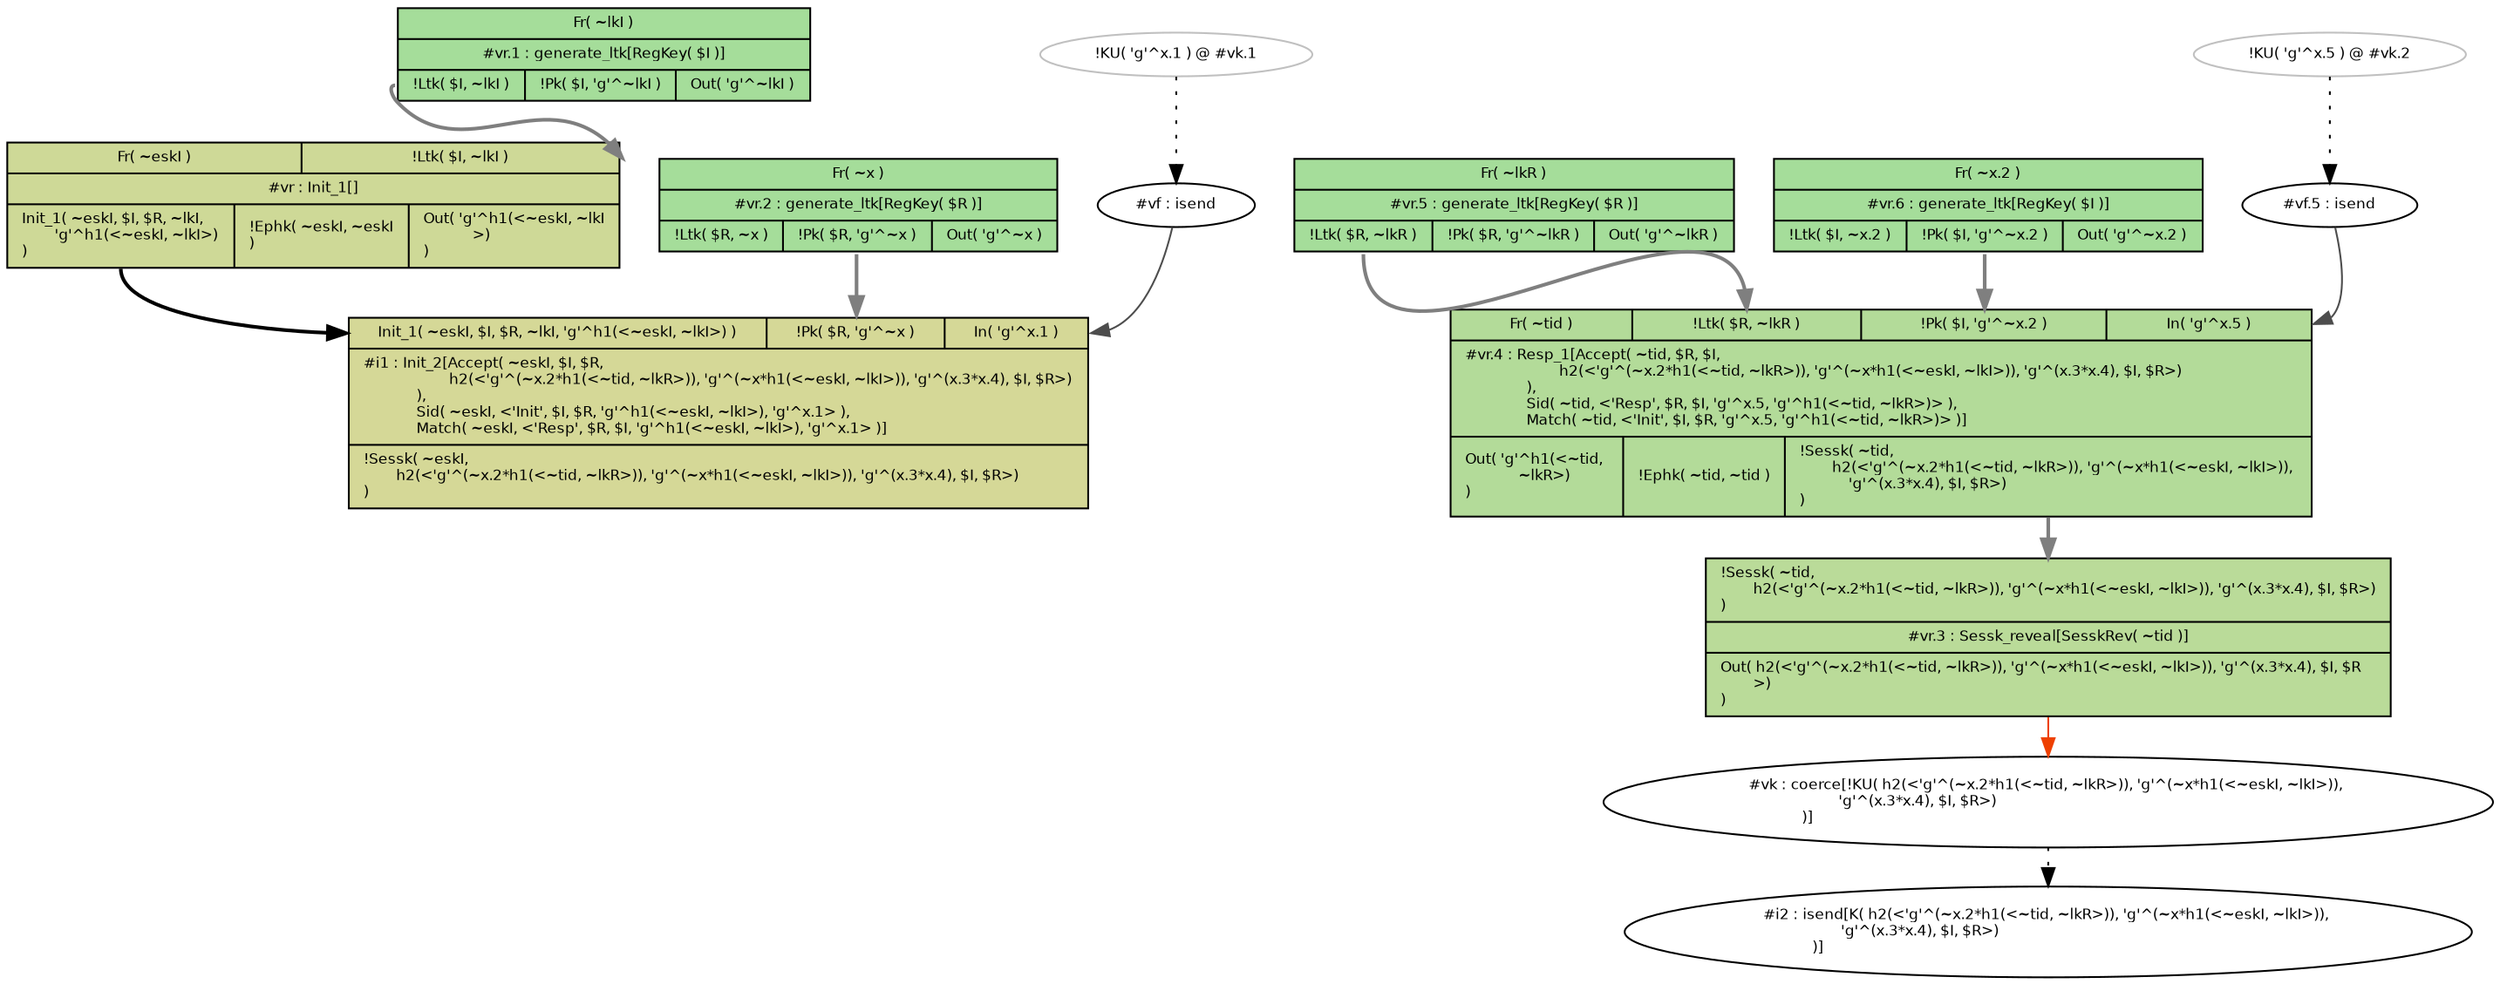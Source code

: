 // blaat: niet
digraph G {
nodesep="0.3";
ranksep="0.3";
node[fontsize="8",fontname="Helvetica",width="0.3",height="0.2"];
edge[fontsize="8",fontname="Helvetica"];
n5[shape="record",label="{{<n0> Init_1( ~eskI, $I, $R, ~lkI, 'g'^h1(\<~eskI, ~lkI\>) )|<n1> !Pk( $R, 'g'^~x )|<n2> In( 'g'^x.1 )}|{<n3> #i1 : Init_2[Accept( ~eskI, $I, $R,\l&nbsp;&nbsp;&nbsp;&nbsp;&nbsp;&nbsp;&nbsp;&nbsp;&nbsp;&nbsp;&nbsp;&nbsp;&nbsp;&nbsp;&nbsp;&nbsp;&nbsp;&nbsp;&nbsp;&nbsp;&nbsp;h2(\<'g'^(~x.2*h1(\<~tid, ~lkR\>)), 'g'^(~x*h1(\<~eskI, ~lkI\>)), 'g'^(x.3*x.4), $I, $R\>)\l&nbsp;&nbsp;&nbsp;&nbsp;&nbsp;&nbsp;&nbsp;&nbsp;&nbsp;&nbsp;&nbsp;&nbsp;&nbsp;),\l&nbsp;&nbsp;&nbsp;&nbsp;&nbsp;&nbsp;&nbsp;&nbsp;&nbsp;&nbsp;&nbsp;&nbsp;&nbsp;Sid( ~eskI, \<'Init', $I, $R, 'g'^h1(\<~eskI, ~lkI\>), 'g'^x.1\> ),\l&nbsp;&nbsp;&nbsp;&nbsp;&nbsp;&nbsp;&nbsp;&nbsp;&nbsp;&nbsp;&nbsp;&nbsp;&nbsp;Match( ~eskI, \<'Resp', $R, $I, 'g'^h1(\<~eskI, ~lkI\>), 'g'^x.1\> )]\l}|{<n4> !Sessk( ~eskI,\l&nbsp;&nbsp;&nbsp;&nbsp;&nbsp;&nbsp;&nbsp;&nbsp;h2(\<'g'^(~x.2*h1(\<~tid, ~lkR\>)), 'g'^(~x*h1(\<~eskI, ~lkI\>)), 'g'^(x.3*x.4), $I, $R\>)\l)\l}}",fillcolor="#d5d897",style="filled"];
n6[label="#i2 : isend[K( h2(<'g'^(~x.2*h1(<~tid, ~lkR>)), 'g'^(~x*h1(<~eskI, ~lkI>)), \l&nbsp;&nbsp;&nbsp;&nbsp;&nbsp;&nbsp;&nbsp;&nbsp;&nbsp;&nbsp;&nbsp;&nbsp;&nbsp;&nbsp;&nbsp;&nbsp;&nbsp;&nbsp;&nbsp;'g'^(x.3*x.4), $I, $R>)\l&nbsp;&nbsp;&nbsp;&nbsp;&nbsp;&nbsp;&nbsp;&nbsp;&nbsp;&nbsp;&nbsp;&nbsp;)]\l",shape="ellipse"];
n7[label="#vf : isend",shape="ellipse"];
n8[label="#vk : coerce[!KU( h2(<'g'^(~x.2*h1(<~tid, ~lkR>)), 'g'^(~x*h1(<~eskI, ~lkI>)), \l&nbsp;&nbsp;&nbsp;&nbsp;&nbsp;&nbsp;&nbsp;&nbsp;&nbsp;&nbsp;&nbsp;&nbsp;&nbsp;&nbsp;&nbsp;&nbsp;&nbsp;&nbsp;&nbsp;&nbsp;&nbsp;&nbsp;'g'^(x.3*x.4), $I, $R>)\l&nbsp;&nbsp;&nbsp;&nbsp;&nbsp;&nbsp;&nbsp;&nbsp;&nbsp;&nbsp;&nbsp;&nbsp;&nbsp;)]\l",shape="ellipse"];
n15[shape="record",label="{{<n9> Fr( ~eskI )|<n10> !Ltk( $I, ~lkI )}|{<n11> #vr : Init_1[]}|{<n12> Init_1( ~eskI, $I, $R, ~lkI,\l&nbsp;&nbsp;&nbsp;&nbsp;&nbsp;&nbsp;&nbsp;&nbsp;'g'^h1(\<~eskI, ~lkI\>)\l)\l|<n13> !Ephk( ~eskI, ~eskI\l)\l|<n14> Out( 'g'^h1(\<~eskI, ~lkI\l&nbsp;&nbsp;&nbsp;&nbsp;&nbsp;&nbsp;&nbsp;&nbsp;&nbsp;&nbsp;&nbsp;&nbsp;\>)\l)\l}}",fillcolor="#ced997",style="filled"];
n21[shape="record",label="{{<n16> Fr( ~lkI )}|{<n17> #vr.1 : generate_ltk[RegKey( $I )]}|{<n18> !Ltk( $I, ~lkI )|<n19> !Pk( $I, 'g'^~lkI )|<n20> Out( 'g'^~lkI )}}",fillcolor="#a5dd9a",style="filled"];
n27[shape="record",label="{{<n22> Fr( ~x )}|{<n23> #vr.2 : generate_ltk[RegKey( $R )]}|{<n24> !Ltk( $R, ~x )|<n25> !Pk( $R, 'g'^~x )|<n26> Out( 'g'^~x )}}",fillcolor="#a5dd9a",style="filled"];
n31[shape="record",label="{{<n28> !Sessk( ~tid,\l&nbsp;&nbsp;&nbsp;&nbsp;&nbsp;&nbsp;&nbsp;&nbsp;h2(\<'g'^(~x.2*h1(\<~tid, ~lkR\>)), 'g'^(~x*h1(\<~eskI, ~lkI\>)), 'g'^(x.3*x.4), $I, $R\>)\l)\l}|{<n29> #vr.3 : Sessk_reveal[SesskRev( ~tid )]}|{<n30> Out( h2(\<'g'^(~x.2*h1(\<~tid, ~lkR\>)), 'g'^(~x*h1(\<~eskI, ~lkI\>)), 'g'^(x.3*x.4), $I, $R\l&nbsp;&nbsp;&nbsp;&nbsp;&nbsp;&nbsp;&nbsp;&nbsp;\>)\l)\l}}",fillcolor="#badb99",style="filled"];
n40[shape="record",label="{{<n32> Fr( ~tid )|<n33> !Ltk( $R, ~lkR )|<n34> !Pk( $I, 'g'^~x.2 )|<n35> In( 'g'^x.5 )}|{<n36> #vr.4 : Resp_1[Accept( ~tid, $R, $I,\l&nbsp;&nbsp;&nbsp;&nbsp;&nbsp;&nbsp;&nbsp;&nbsp;&nbsp;&nbsp;&nbsp;&nbsp;&nbsp;&nbsp;&nbsp;&nbsp;&nbsp;&nbsp;&nbsp;&nbsp;&nbsp;&nbsp;&nbsp;h2(\<'g'^(~x.2*h1(\<~tid, ~lkR\>)), 'g'^(~x*h1(\<~eskI, ~lkI\>)), 'g'^(x.3*x.4), $I, $R\>)\l&nbsp;&nbsp;&nbsp;&nbsp;&nbsp;&nbsp;&nbsp;&nbsp;&nbsp;&nbsp;&nbsp;&nbsp;&nbsp;&nbsp;&nbsp;),\l&nbsp;&nbsp;&nbsp;&nbsp;&nbsp;&nbsp;&nbsp;&nbsp;&nbsp;&nbsp;&nbsp;&nbsp;&nbsp;&nbsp;&nbsp;Sid( ~tid, \<'Resp', $R, $I, 'g'^x.5, 'g'^h1(\<~tid, ~lkR\>)\> ),\l&nbsp;&nbsp;&nbsp;&nbsp;&nbsp;&nbsp;&nbsp;&nbsp;&nbsp;&nbsp;&nbsp;&nbsp;&nbsp;&nbsp;&nbsp;Match( ~tid, \<'Init', $I, $R, 'g'^x.5, 'g'^h1(\<~tid, ~lkR\>)\> )]\l}|{<n37> Out( 'g'^h1(\<~tid, \l&nbsp;&nbsp;&nbsp;&nbsp;&nbsp;&nbsp;&nbsp;&nbsp;&nbsp;&nbsp;&nbsp;&nbsp;&nbsp;~lkR\>)\l)\l|<n38> !Ephk( ~tid, ~tid )|<n39> !Sessk( ~tid,\l&nbsp;&nbsp;&nbsp;&nbsp;&nbsp;&nbsp;&nbsp;&nbsp;h2(\<'g'^(~x.2*h1(\<~tid, ~lkR\>)), 'g'^(~x*h1(\<~eskI, ~lkI\>)), \l&nbsp;&nbsp;&nbsp;&nbsp;&nbsp;&nbsp;&nbsp;&nbsp;&nbsp;&nbsp;&nbsp;&nbsp;'g'^(x.3*x.4), $I, $R\>)\l)\l}}",fillcolor="#b3db99",style="filled"];
n41[label="#vf.5 : isend",shape="ellipse"];
n47[shape="record",label="{{<n42> Fr( ~lkR )}|{<n43> #vr.5 : generate_ltk[RegKey( $R )]}|{<n44> !Ltk( $R, ~lkR )|<n45> !Pk( $R, 'g'^~lkR )|<n46> Out( 'g'^~lkR )}}",fillcolor="#a5dd9a",style="filled"];
n53[shape="record",label="{{<n48> Fr( ~x.2 )}|{<n49> #vr.6 : generate_ltk[RegKey( $I )]}|{<n50> !Ltk( $I, ~x.2 )|<n51> !Pk( $I, 'g'^~x.2 )|<n52> Out( 'g'^~x.2 )}}",fillcolor="#a5dd9a",style="filled"];
n54[label="!KU( 'g'^x.1 ) @ #vk.1",shape="ellipse",color="gray"];
n55[label="!KU( 'g'^x.5 ) @ #vk.2",shape="ellipse",color="gray"];
n7 -> n5:n2[color="gray30"];
n15:n12 -> n5:n0[style="bold",weight="10.0"];
n21:n18 -> n15:n10[style="bold",weight="10.0",color="gray50"];
n27:n25 -> n5:n1[style="bold",weight="10.0",color="gray50"];
n31:n30 -> n8[color="orangered2"];
n40:n39 -> n31:n28[style="bold",weight="10.0",color="gray50"];
n41 -> n40:n35[color="gray30"];
n47:n44 -> n40:n33[style="bold",weight="10.0",color="gray50"];
n53:n51 -> n40:n34[style="bold",weight="10.0",color="gray50"];
n8 -> n6[color="black",style="dotted"];
n54 -> n7[color="black",style="dotted"];
n55 -> n41[color="black",style="dotted"];

}
